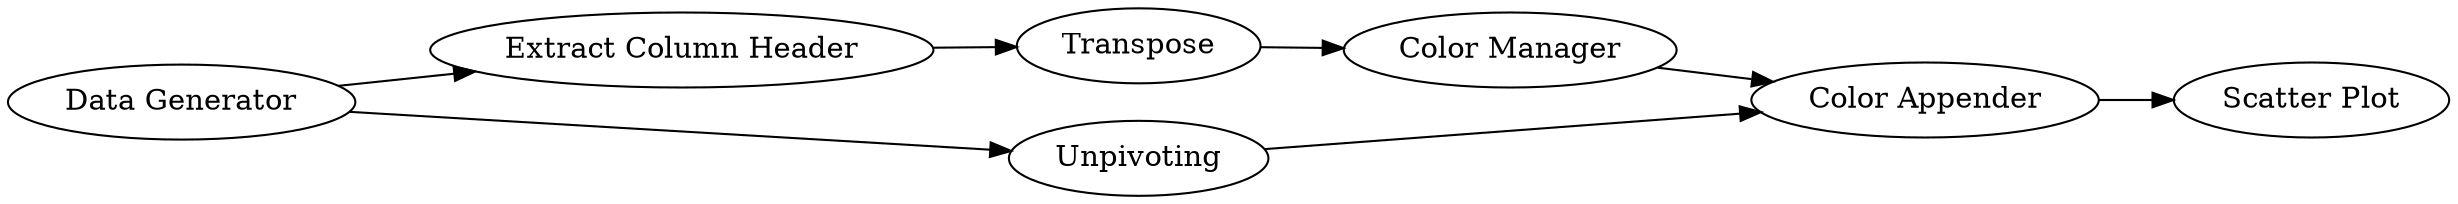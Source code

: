 digraph {
	838 [label="Scatter Plot"]
	839 [label="Data Generator"]
	840 [label="Color Manager"]
	841 [label="Extract Column Header"]
	842 [label=Transpose]
	843 [label=Unpivoting]
	844 [label="Color Appender"]
	839 -> 843
	839 -> 841
	840 -> 844
	841 -> 842
	842 -> 840
	843 -> 844
	844 -> 838
	rankdir=LR
}
